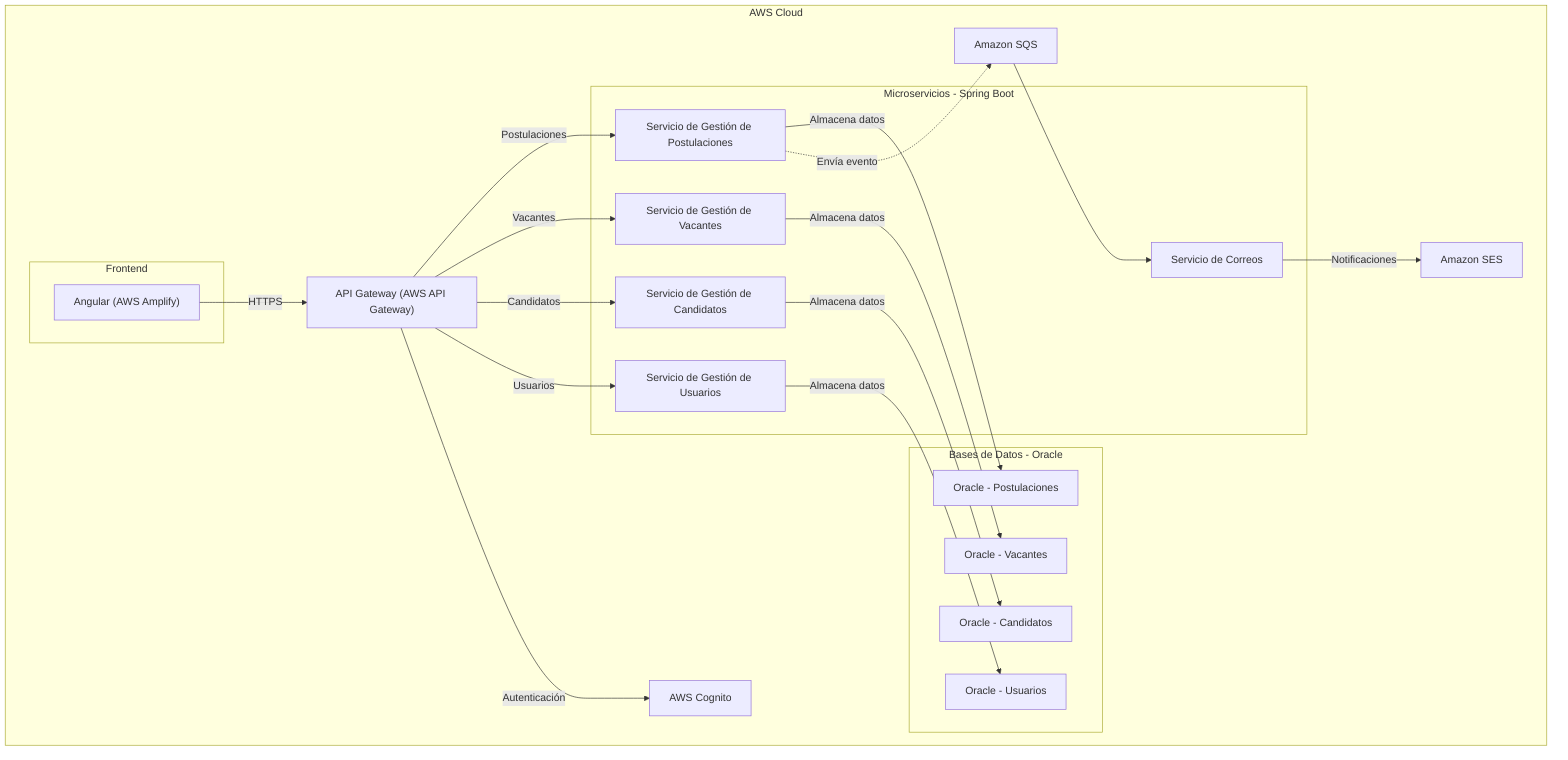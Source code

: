 flowchart TD
    subgraph AWS_Cloud [AWS Cloud]
        APIGW["API Gateway (AWS API Gateway)"]
        Cognito["AWS Cognito"]
        SQS["Amazon SQS"]
        SES["Amazon SES"]

        subgraph Microservicios [Microservicios - Spring Boot]
            Usuarios["Servicio de Gestión de Usuarios"]
            Candidatos["Servicio de Gestión de Candidatos"]
            Vacantes["Servicio de Gestión de Vacantes"]
            Postulaciones["Servicio de Gestión de Postulaciones"]
            Correos["Servicio de Correos"]
        end

        subgraph Bases_de_Datos [Bases de Datos - Oracle]
            RDS_Users["Oracle - Usuarios"]
            RDS_Candidatos["Oracle - Candidatos"]
            RDS_Vacantes["Oracle - Vacantes"]
            RDS_Postulaciones["Oracle - Postulaciones"]
        end
        
        subgraph Frontend [Frontend]
            UI["Angular (AWS Amplify)"]
        end
    end

    UI -->|HTTPS| APIGW
    APIGW -->|Autenticación| Cognito
    APIGW -->|Usuarios| Usuarios
    APIGW -->|Candidatos| Candidatos
    APIGW -->|Vacantes| Vacantes
    APIGW -->|Postulaciones| Postulaciones
    Postulaciones -.->|Envía evento| SQS
    SQS --> Correos
    Correos -->|Notificaciones| SES

    Usuarios -->|Almacena datos| RDS_Users
    Candidatos -->|Almacena datos| RDS_Candidatos
    Vacantes -->|Almacena datos| RDS_Vacantes
    Postulaciones -->|Almacena datos| RDS_Postulaciones
